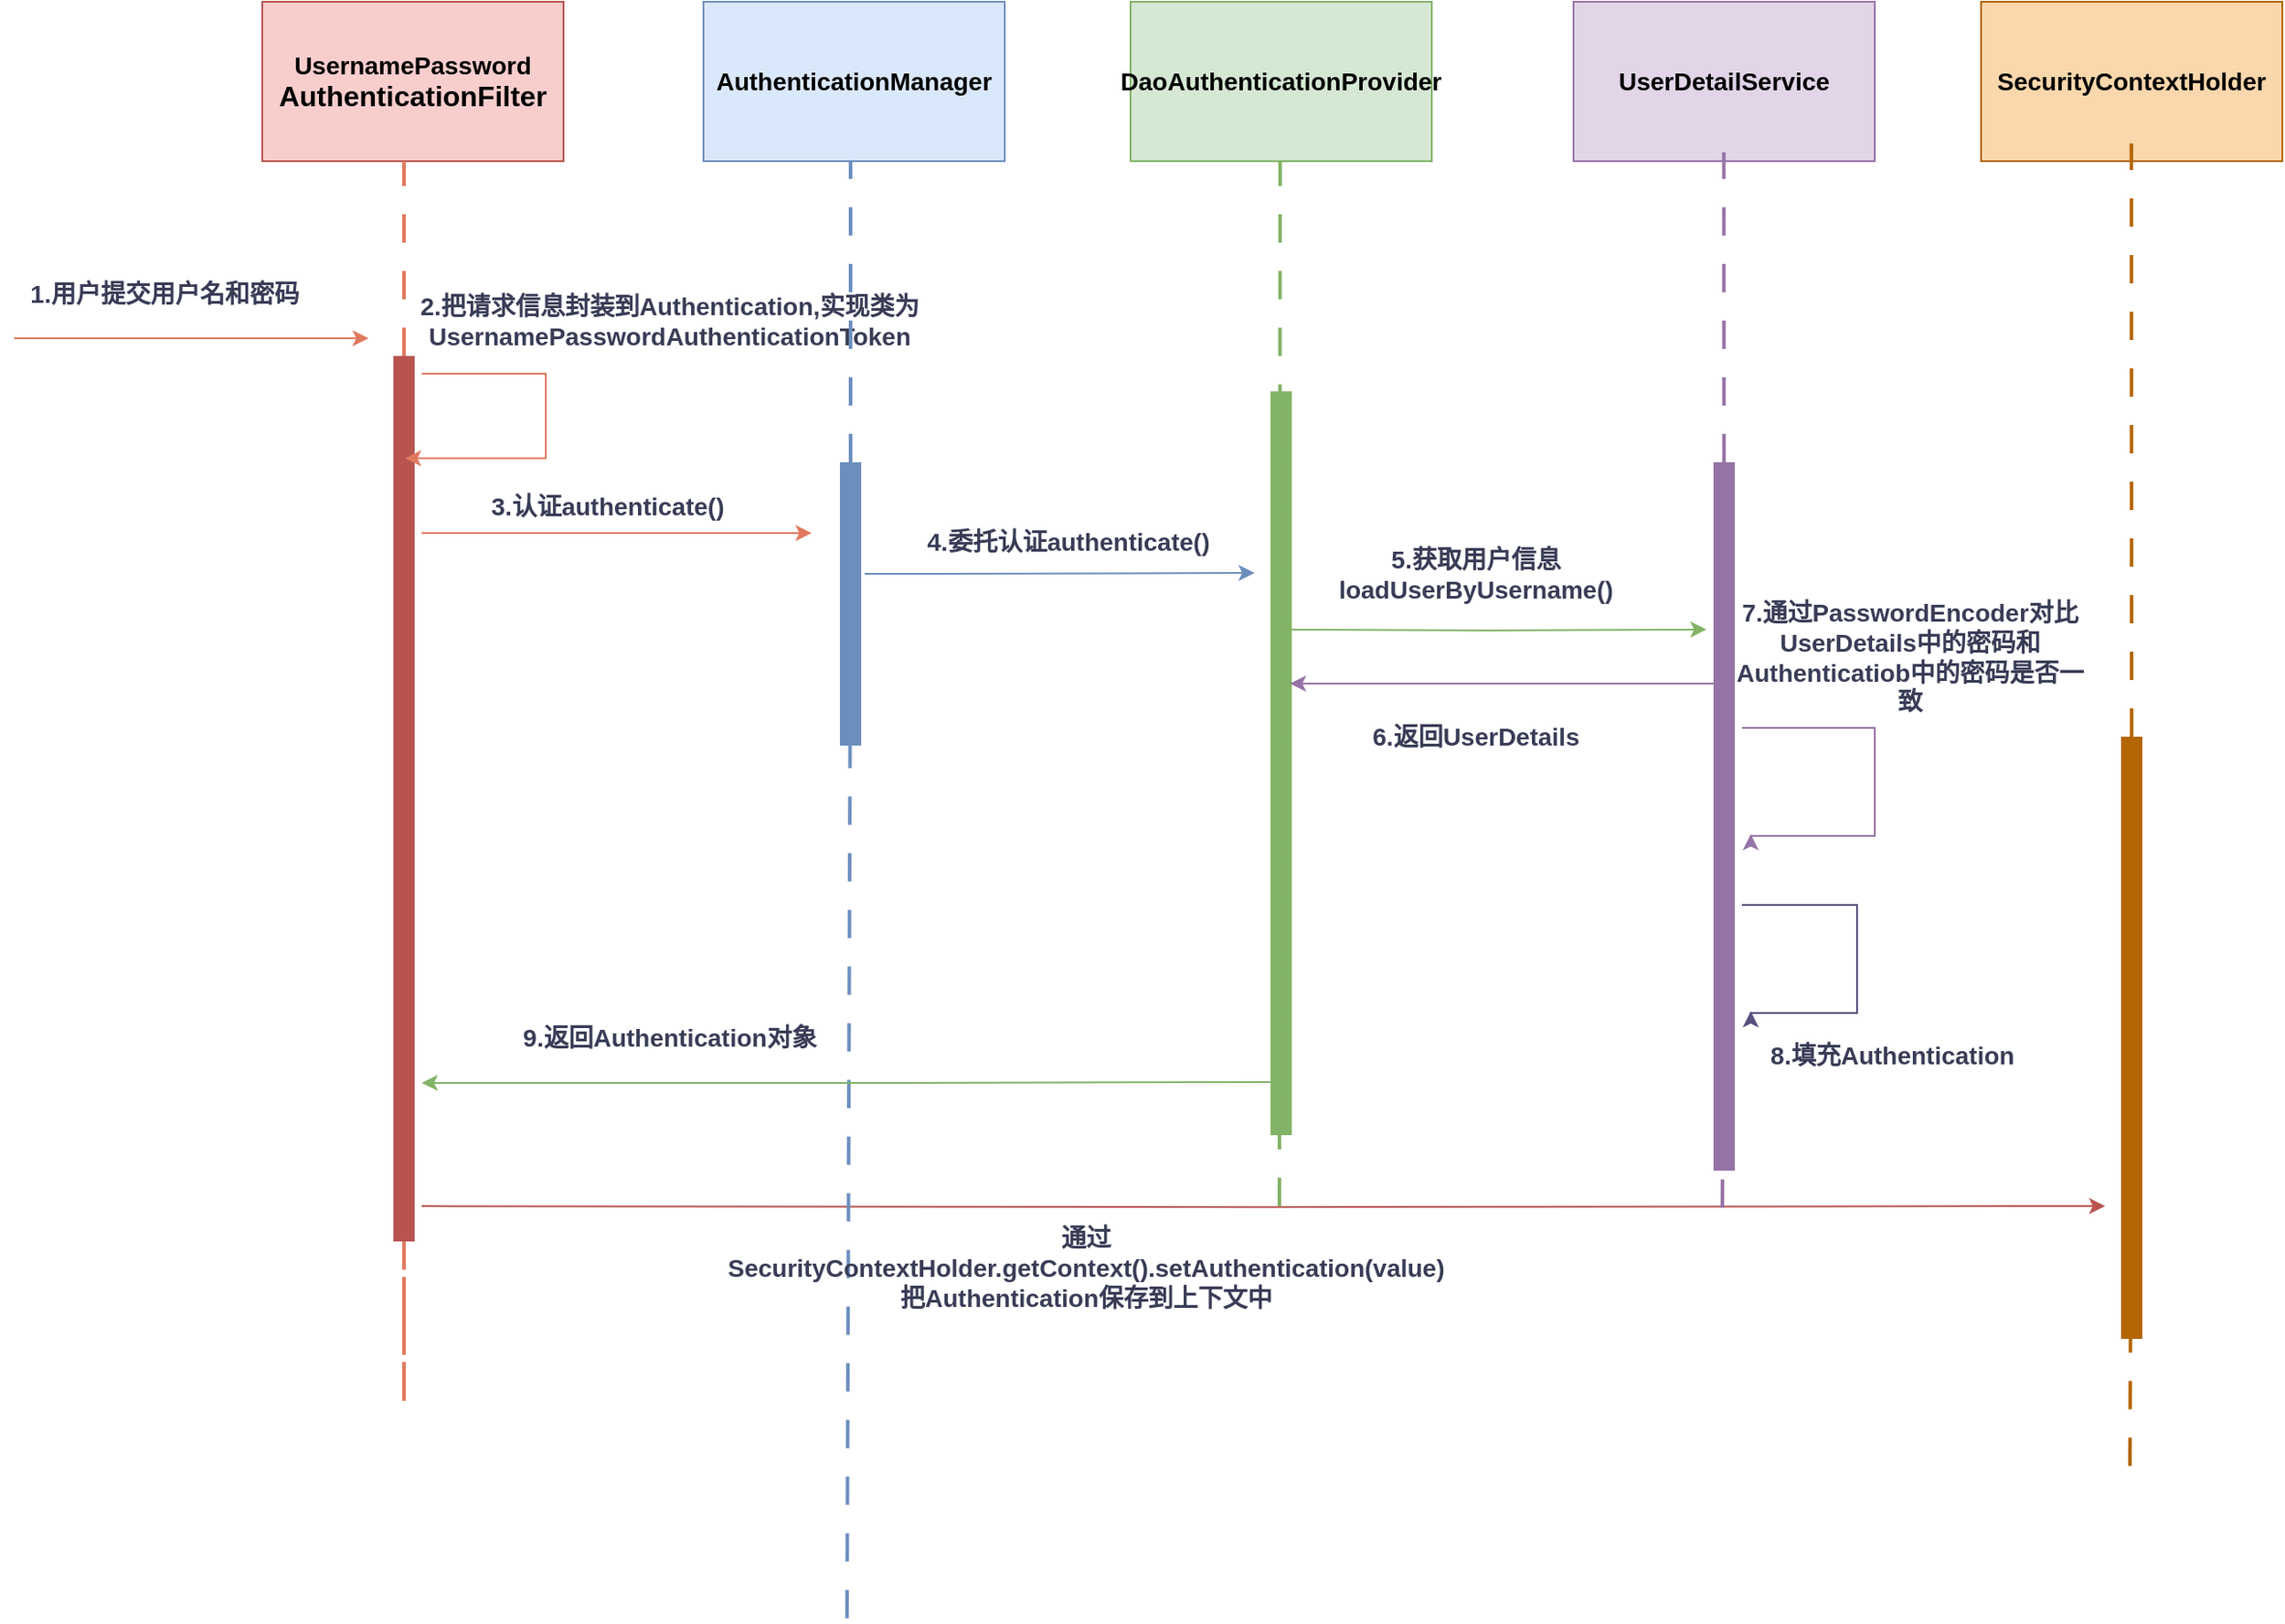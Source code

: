 <mxfile version="24.2.2" type="github">
  <diagram name="第 1 页" id="_Z_FD3GC5NXYatu7sEEs">
    <mxGraphModel dx="2053" dy="629" grid="1" gridSize="10" guides="1" tooltips="1" connect="1" arrows="1" fold="1" page="1" pageScale="1" pageWidth="827" pageHeight="1169" math="0" shadow="0">
      <root>
        <mxCell id="0" />
        <mxCell id="1" parent="0" />
        <mxCell id="eMWsL_UccbmSe35L0zAl-1" value="&lt;font style=&quot;font-size: 14px;&quot;&gt;UsernamePassword&lt;/font&gt;&lt;div&gt;&lt;font size=&quot;3&quot;&gt;AuthenticationFilter&lt;/font&gt;&lt;/div&gt;" style="rounded=0;whiteSpace=wrap;html=1;strokeColor=#b85450;fillColor=#f8cecc;fontStyle=1" vertex="1" parent="1">
          <mxGeometry x="80" y="10" width="170" height="90" as="geometry" />
        </mxCell>
        <mxCell id="eMWsL_UccbmSe35L0zAl-4" value="&lt;span style=&quot;font-size: 14px;&quot;&gt;AuthenticationManager&lt;/span&gt;" style="rounded=0;whiteSpace=wrap;html=1;strokeColor=#6c8ebf;fillColor=#dae8fc;fontStyle=1" vertex="1" parent="1">
          <mxGeometry x="329" y="10" width="170" height="90" as="geometry" />
        </mxCell>
        <mxCell id="eMWsL_UccbmSe35L0zAl-5" value="&lt;span style=&quot;font-size: 14px;&quot;&gt;DaoAuthenticationProvider&lt;/span&gt;" style="rounded=0;whiteSpace=wrap;html=1;strokeColor=#82b366;fillColor=#d5e8d4;fontStyle=1" vertex="1" parent="1">
          <mxGeometry x="570" y="10" width="170" height="90" as="geometry" />
        </mxCell>
        <mxCell id="eMWsL_UccbmSe35L0zAl-6" value="&lt;span style=&quot;font-size: 14px;&quot;&gt;UserDetailService&lt;/span&gt;" style="rounded=0;whiteSpace=wrap;html=1;strokeColor=#9673a6;fillColor=#e1d5e7;fontStyle=1" vertex="1" parent="1">
          <mxGeometry x="820" y="10" width="170" height="90" as="geometry" />
        </mxCell>
        <mxCell id="eMWsL_UccbmSe35L0zAl-7" value="&lt;span style=&quot;font-size: 14px;&quot;&gt;SecurityContextHolder&lt;/span&gt;" style="rounded=0;whiteSpace=wrap;html=1;strokeColor=#b46504;fillColor=#fad7ac;fontStyle=1" vertex="1" parent="1">
          <mxGeometry x="1050" y="10" width="170" height="90" as="geometry" />
        </mxCell>
        <mxCell id="eMWsL_UccbmSe35L0zAl-8" value="" style="endArrow=none;dashed=1;html=1;dashPattern=8 8;strokeWidth=2;rounded=0;strokeColor=#E07A5F;fontColor=#393C56;fillColor=#F2CC8F;fontStyle=1" edge="1" parent="1" source="eMWsL_UccbmSe35L0zAl-21">
          <mxGeometry width="50" height="50" relative="1" as="geometry">
            <mxPoint x="160" y="580" as="sourcePoint" />
            <mxPoint x="160" y="100" as="targetPoint" />
          </mxGeometry>
        </mxCell>
        <mxCell id="eMWsL_UccbmSe35L0zAl-22" value="" style="endArrow=none;dashed=1;html=1;dashPattern=12 12;strokeWidth=2;rounded=0;strokeColor=#E07A5F;fontColor=#393C56;fillColor=#F2CC8F;fontStyle=1" edge="1" parent="1" target="eMWsL_UccbmSe35L0zAl-21">
          <mxGeometry width="50" height="50" relative="1" as="geometry">
            <mxPoint x="160" y="730" as="sourcePoint" />
            <mxPoint x="160" y="100" as="targetPoint" />
            <Array as="points">
              <mxPoint x="160" y="800" />
            </Array>
          </mxGeometry>
        </mxCell>
        <mxCell id="eMWsL_UccbmSe35L0zAl-33" style="edgeStyle=orthogonalEdgeStyle;rounded=0;orthogonalLoop=1;jettySize=auto;html=1;strokeColor=#E07A5F;fontColor=#393C56;fillColor=#F2CC8F;" edge="1" parent="1">
          <mxGeometry relative="1" as="geometry">
            <mxPoint x="390" y="310" as="targetPoint" />
            <mxPoint x="170" y="310" as="sourcePoint" />
          </mxGeometry>
        </mxCell>
        <mxCell id="eMWsL_UccbmSe35L0zAl-70" style="edgeStyle=orthogonalEdgeStyle;rounded=0;orthogonalLoop=1;jettySize=auto;html=1;strokeColor=#b85450;fontColor=#393C56;fillColor=#f8cecc;" edge="1" parent="1">
          <mxGeometry relative="1" as="geometry">
            <mxPoint x="1120.0" y="690" as="targetPoint" />
            <mxPoint x="170" y="690.059" as="sourcePoint" />
          </mxGeometry>
        </mxCell>
        <mxCell id="eMWsL_UccbmSe35L0zAl-21" value="" style="line;strokeWidth=12;direction=south;html=1;strokeColor=#b85450;fillColor=#f8cecc;fontStyle=1" vertex="1" parent="1">
          <mxGeometry x="150" y="210" width="20" height="500" as="geometry" />
        </mxCell>
        <mxCell id="eMWsL_UccbmSe35L0zAl-24" value="&lt;font style=&quot;font-size: 14px;&quot;&gt;1.用户提交用户名和密码&lt;/font&gt;" style="text;html=1;align=center;verticalAlign=middle;whiteSpace=wrap;rounded=0;fontColor=#393C56;fontStyle=1" vertex="1" parent="1">
          <mxGeometry x="-60" y="160" width="170" height="30" as="geometry" />
        </mxCell>
        <mxCell id="eMWsL_UccbmSe35L0zAl-28" value="" style="endArrow=classic;html=1;rounded=0;strokeColor=#E07A5F;fontColor=#393C56;fillColor=#F2CC8F;fontStyle=1" edge="1" parent="1">
          <mxGeometry width="50" height="50" relative="1" as="geometry">
            <mxPoint x="-60" y="200" as="sourcePoint" />
            <mxPoint x="140" y="200" as="targetPoint" />
          </mxGeometry>
        </mxCell>
        <mxCell id="eMWsL_UccbmSe35L0zAl-30" value="&lt;font style=&quot;font-size: 14px;&quot;&gt;2.把请求信息封装到Authentication,实现类为UsernamePasswordAuthenticationToken&lt;/font&gt;" style="text;html=1;align=center;verticalAlign=middle;whiteSpace=wrap;rounded=0;fontColor=#393C56;fontStyle=1" vertex="1" parent="1">
          <mxGeometry x="160" y="160" width="300" height="60" as="geometry" />
        </mxCell>
        <mxCell id="eMWsL_UccbmSe35L0zAl-35" value="" style="endArrow=none;html=1;strokeWidth=2;rounded=0;strokeColor=#6c8ebf;fontColor=#393C56;fillColor=#dae8fc;fontStyle=1;dashed=1;dashPattern=8 8;" edge="1" parent="1" source="eMWsL_UccbmSe35L0zAl-32">
          <mxGeometry width="50" height="50" relative="1" as="geometry">
            <mxPoint x="410" y="580" as="sourcePoint" />
            <mxPoint x="412" y="100" as="targetPoint" />
          </mxGeometry>
        </mxCell>
        <mxCell id="eMWsL_UccbmSe35L0zAl-36" value="&lt;font style=&quot;font-size: 14px;&quot;&gt;3.认证authenticate()&lt;/font&gt;" style="text;html=1;align=center;verticalAlign=middle;whiteSpace=wrap;rounded=0;fontColor=#393C56;fontStyle=1" vertex="1" parent="1">
          <mxGeometry x="190" y="280" width="170" height="30" as="geometry" />
        </mxCell>
        <mxCell id="eMWsL_UccbmSe35L0zAl-37" value="" style="endArrow=none;html=1;strokeWidth=2;rounded=0;strokeColor=#6c8ebf;fontColor=#393C56;fillColor=#dae8fc;fontStyle=1;dashed=1;dashPattern=8 8;" edge="1" parent="1" target="eMWsL_UccbmSe35L0zAl-32">
          <mxGeometry width="50" height="50" relative="1" as="geometry">
            <mxPoint x="410" y="922.706" as="sourcePoint" />
            <mxPoint x="412" y="100" as="targetPoint" />
          </mxGeometry>
        </mxCell>
        <mxCell id="eMWsL_UccbmSe35L0zAl-42" style="edgeStyle=orthogonalEdgeStyle;rounded=0;orthogonalLoop=1;jettySize=auto;html=1;strokeColor=#6c8ebf;fontColor=#393C56;fillColor=#dae8fc;" edge="1" parent="1" source="eMWsL_UccbmSe35L0zAl-32">
          <mxGeometry relative="1" as="geometry">
            <mxPoint x="640" y="332.5" as="targetPoint" />
            <Array as="points">
              <mxPoint x="460" y="333" />
              <mxPoint x="460" y="333" />
            </Array>
          </mxGeometry>
        </mxCell>
        <mxCell id="eMWsL_UccbmSe35L0zAl-32" value="" style="line;strokeWidth=12;direction=south;html=1;strokeColor=#6c8ebf;fillColor=#dae8fc;fontStyle=1" vertex="1" parent="1">
          <mxGeometry x="404" y="270" width="16" height="160" as="geometry" />
        </mxCell>
        <mxCell id="eMWsL_UccbmSe35L0zAl-48" style="edgeStyle=orthogonalEdgeStyle;rounded=0;orthogonalLoop=1;jettySize=auto;html=1;strokeColor=#82b366;fontColor=#393C56;fillColor=#d5e8d4;" edge="1" parent="1">
          <mxGeometry relative="1" as="geometry">
            <mxPoint x="895.0" y="364.41" as="targetPoint" />
            <mxPoint x="650.0" y="364.469" as="sourcePoint" />
          </mxGeometry>
        </mxCell>
        <mxCell id="eMWsL_UccbmSe35L0zAl-40" value="" style="line;strokeWidth=12;direction=south;html=1;strokeColor=#82b366;fillColor=#d5e8d4;fontStyle=1" vertex="1" parent="1">
          <mxGeometry x="645" y="230" width="20" height="420" as="geometry" />
        </mxCell>
        <mxCell id="eMWsL_UccbmSe35L0zAl-43" value="&lt;font style=&quot;font-size: 14px;&quot;&gt;4.委托认证authenticate()&lt;/font&gt;" style="text;html=1;align=center;verticalAlign=middle;whiteSpace=wrap;rounded=0;fontColor=#393C56;fontStyle=1" vertex="1" parent="1">
          <mxGeometry x="450" y="300" width="170" height="30" as="geometry" />
        </mxCell>
        <mxCell id="eMWsL_UccbmSe35L0zAl-50" style="edgeStyle=orthogonalEdgeStyle;rounded=0;orthogonalLoop=1;jettySize=auto;html=1;strokeColor=#9673a6;fontColor=#393C56;fillColor=#e1d5e7;" edge="1" parent="1">
          <mxGeometry relative="1" as="geometry">
            <mxPoint x="660.0" y="395" as="targetPoint" />
            <mxPoint x="905.0" y="395" as="sourcePoint" />
          </mxGeometry>
        </mxCell>
        <mxCell id="eMWsL_UccbmSe35L0zAl-53" style="edgeStyle=orthogonalEdgeStyle;rounded=0;orthogonalLoop=1;jettySize=auto;html=1;strokeColor=#9673a6;fontColor=#393C56;fillColor=#e1d5e7;" edge="1" parent="1" source="eMWsL_UccbmSe35L0zAl-44">
          <mxGeometry relative="1" as="geometry">
            <mxPoint x="920" y="480" as="targetPoint" />
            <Array as="points">
              <mxPoint x="990" y="420" />
              <mxPoint x="990" y="481" />
              <mxPoint x="920" y="481" />
            </Array>
          </mxGeometry>
        </mxCell>
        <mxCell id="eMWsL_UccbmSe35L0zAl-46" value="" style="endArrow=none;html=1;strokeWidth=2;rounded=0;strokeColor=#82b366;fontColor=#393C56;fillColor=#d5e8d4;fontStyle=1;dashed=1;dashPattern=8 8;" edge="1" parent="1">
          <mxGeometry width="50" height="50" relative="1" as="geometry">
            <mxPoint x="654" y="690" as="sourcePoint" />
            <mxPoint x="654.41" y="100" as="targetPoint" />
          </mxGeometry>
        </mxCell>
        <mxCell id="eMWsL_UccbmSe35L0zAl-47" value="" style="endArrow=none;html=1;strokeWidth=2;rounded=0;strokeColor=#9673a6;fontColor=#393C56;fillColor=#e1d5e7;fontStyle=1;dashed=1;dashPattern=8 8;" edge="1" parent="1" source="eMWsL_UccbmSe35L0zAl-44">
          <mxGeometry width="50" height="50" relative="1" as="geometry">
            <mxPoint x="904.41" y="635" as="sourcePoint" />
            <mxPoint x="904.82" y="95" as="targetPoint" />
          </mxGeometry>
        </mxCell>
        <mxCell id="eMWsL_UccbmSe35L0zAl-49" value="&lt;font style=&quot;font-size: 14px;&quot;&gt;5.获取用户信息&lt;/font&gt;&lt;div&gt;&lt;font style=&quot;font-size: 14px;&quot;&gt;loadUserByUsername()&lt;/font&gt;&lt;/div&gt;" style="text;html=1;align=center;verticalAlign=middle;whiteSpace=wrap;rounded=0;fontColor=#393C56;fontStyle=1" vertex="1" parent="1">
          <mxGeometry x="680" y="317.5" width="170" height="30" as="geometry" />
        </mxCell>
        <mxCell id="eMWsL_UccbmSe35L0zAl-51" value="&lt;font style=&quot;font-size: 14px;&quot;&gt;6.返回UserDetails&lt;/font&gt;" style="text;html=1;align=center;verticalAlign=middle;whiteSpace=wrap;rounded=0;fontColor=#393C56;fontStyle=1" vertex="1" parent="1">
          <mxGeometry x="680" y="410" width="170" height="30" as="geometry" />
        </mxCell>
        <mxCell id="eMWsL_UccbmSe35L0zAl-52" value="&lt;font style=&quot;font-size: 14px;&quot;&gt;7.通过PasswordEncoder对比UserDetails中的密码和Authenticatiob中的密码是否一致&lt;/font&gt;" style="text;html=1;align=center;verticalAlign=middle;whiteSpace=wrap;rounded=0;fontColor=#393C56;fontStyle=1" vertex="1" parent="1">
          <mxGeometry x="910" y="365" width="200" height="30" as="geometry" />
        </mxCell>
        <mxCell id="eMWsL_UccbmSe35L0zAl-55" style="edgeStyle=orthogonalEdgeStyle;rounded=0;orthogonalLoop=1;jettySize=auto;html=1;strokeColor=#E07A5F;fontColor=#393C56;fillColor=#F2CC8F;entryX=0.229;entryY=0.468;entryDx=0;entryDy=0;entryPerimeter=0;" edge="1" parent="1">
          <mxGeometry relative="1" as="geometry">
            <mxPoint x="170" y="219.999" as="sourcePoint" />
            <mxPoint x="160.64" y="267.8" as="targetPoint" />
            <Array as="points">
              <mxPoint x="240" y="219.94" />
              <mxPoint x="240" y="267.94" />
            </Array>
          </mxGeometry>
        </mxCell>
        <mxCell id="eMWsL_UccbmSe35L0zAl-56" value="" style="endArrow=none;html=1;strokeWidth=2;rounded=0;strokeColor=#b46504;fontColor=#393C56;fillColor=#fad7ac;fontStyle=1;dashed=1;dashPattern=8 8;" edge="1" parent="1" source="eMWsL_UccbmSe35L0zAl-59">
          <mxGeometry width="50" height="50" relative="1" as="geometry">
            <mxPoint x="1134.41" y="630" as="sourcePoint" />
            <mxPoint x="1134.82" y="90" as="targetPoint" />
          </mxGeometry>
        </mxCell>
        <mxCell id="eMWsL_UccbmSe35L0zAl-58" value="" style="endArrow=none;html=1;strokeWidth=2;rounded=0;strokeColor=#b46504;fontColor=#393C56;fillColor=#fad7ac;fontStyle=1;dashed=1;dashPattern=8 8;" edge="1" parent="1" target="eMWsL_UccbmSe35L0zAl-59">
          <mxGeometry width="50" height="50" relative="1" as="geometry">
            <mxPoint x="1134" y="836.706" as="sourcePoint" />
            <mxPoint x="1134.82" y="90" as="targetPoint" />
          </mxGeometry>
        </mxCell>
        <mxCell id="eMWsL_UccbmSe35L0zAl-59" value="" style="line;strokeWidth=12;direction=south;html=1;strokeColor=#b46504;fillColor=#fad7ac;fontStyle=1" vertex="1" parent="1">
          <mxGeometry x="1125" y="425" width="20" height="340" as="geometry" />
        </mxCell>
        <mxCell id="eMWsL_UccbmSe35L0zAl-61" value="" style="endArrow=none;html=1;strokeWidth=2;rounded=0;strokeColor=#9673a6;fontColor=#393C56;fillColor=#e1d5e7;fontStyle=1;dashed=1;dashPattern=8 8;" edge="1" parent="1" target="eMWsL_UccbmSe35L0zAl-44">
          <mxGeometry width="50" height="50" relative="1" as="geometry">
            <mxPoint x="904" y="690.941" as="sourcePoint" />
            <mxPoint x="904.82" y="95" as="targetPoint" />
          </mxGeometry>
        </mxCell>
        <mxCell id="eMWsL_UccbmSe35L0zAl-62" style="edgeStyle=orthogonalEdgeStyle;rounded=0;orthogonalLoop=1;jettySize=auto;html=1;strokeColor=#56517e;fontColor=#393C56;fillColor=#d0cee2;" edge="1" parent="1" source="eMWsL_UccbmSe35L0zAl-44">
          <mxGeometry relative="1" as="geometry">
            <mxPoint x="920" y="580" as="targetPoint" />
            <Array as="points">
              <mxPoint x="980" y="520" />
              <mxPoint x="980" y="581" />
              <mxPoint x="920" y="581" />
            </Array>
          </mxGeometry>
        </mxCell>
        <mxCell id="eMWsL_UccbmSe35L0zAl-44" value="" style="line;strokeWidth=12;direction=south;html=1;strokeColor=#9673a6;fillColor=#e1d5e7;fontStyle=1" vertex="1" parent="1">
          <mxGeometry x="895" y="270" width="20" height="400" as="geometry" />
        </mxCell>
        <mxCell id="eMWsL_UccbmSe35L0zAl-63" value="&lt;font style=&quot;font-size: 14px;&quot;&gt;8.填充Authentication&lt;/font&gt;" style="text;html=1;align=center;verticalAlign=middle;whiteSpace=wrap;rounded=0;fontColor=#393C56;fontStyle=1" vertex="1" parent="1">
          <mxGeometry x="915" y="590" width="170" height="30" as="geometry" />
        </mxCell>
        <mxCell id="eMWsL_UccbmSe35L0zAl-67" value="&lt;font style=&quot;font-size: 14px;&quot;&gt;9.返回Authentication对象&lt;/font&gt;" style="text;html=1;align=center;verticalAlign=middle;whiteSpace=wrap;rounded=0;fontColor=#393C56;fontStyle=1" vertex="1" parent="1">
          <mxGeometry x="225" y="580" width="170" height="30" as="geometry" />
        </mxCell>
        <mxCell id="eMWsL_UccbmSe35L0zAl-69" style="edgeStyle=orthogonalEdgeStyle;rounded=0;orthogonalLoop=1;jettySize=auto;html=1;entryX=0.461;entryY=0.374;entryDx=0;entryDy=0;entryPerimeter=0;strokeColor=#82b366;fontColor=#393C56;fillColor=#d5e8d4;" edge="1" parent="1">
          <mxGeometry relative="1" as="geometry">
            <mxPoint x="652.48" y="619.999" as="sourcePoint" />
            <mxPoint x="170.0" y="620.44" as="targetPoint" />
          </mxGeometry>
        </mxCell>
        <mxCell id="eMWsL_UccbmSe35L0zAl-71" value="&lt;font style=&quot;font-size: 14px;&quot;&gt;通过SecurityContextHolder.getContext().setAuthentication(value)把Authentication保存到上下文中&lt;/font&gt;" style="text;html=1;align=center;verticalAlign=middle;whiteSpace=wrap;rounded=0;fontColor=#393C56;fontStyle=1" vertex="1" parent="1">
          <mxGeometry x="460" y="710" width="170" height="30" as="geometry" />
        </mxCell>
      </root>
    </mxGraphModel>
  </diagram>
</mxfile>
